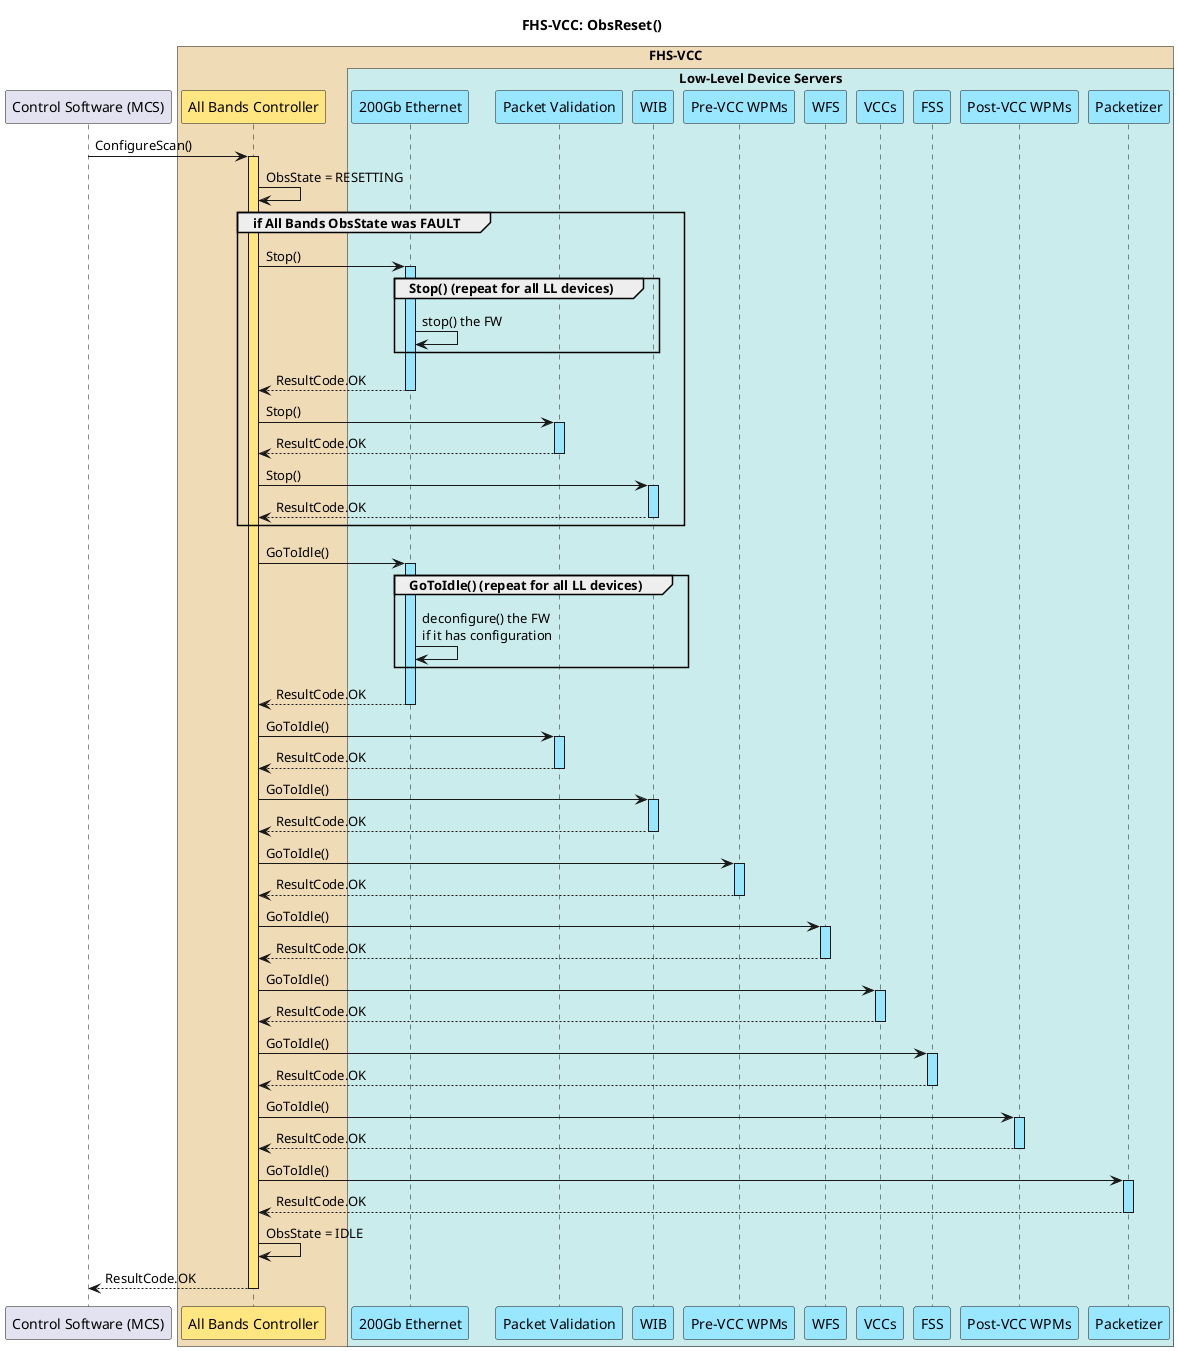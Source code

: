 @startuml fhs_vcc_obs_reset
!pragma teoz true

title FHS-VCC: ObsReset()

!$MCSLifeline = "#DDDDEE"
!$FHSVCCBackground = "#f0dbb7"
!$AllBands = "#ffe680"
!$AllBandsLifeline = "#ffe680"
!$LowLevelDSBackground = "#cbecec"
!$LowLevelDS = "#99e6ff"
!$LowLevelDSLifeline = "#99e6ff"

participant "Control Software (MCS)" as mcs

box "FHS-VCC" $FHSVCCBackground
participant "All Bands Controller" as allbands $AllBands
box "Low-Level Device Servers" $LowLevelDSBackground
participant "200Gb Ethernet" as eth_ds $LowLevelDS
participant "Packet Validation" as pv_ds $LowLevelDS
participant "WIB" as wib_ds $LowLevelDS
participant "Pre-VCC WPMs" as wpm_pre_ds $LowLevelDS
participant "WFS" as wfs_ds $LowLevelDS
participant "VCCs" as vcc_ds $LowLevelDS
participant "FSS" as fss_ds $LowLevelDS
participant "Post-VCC WPMs" as wpm_post_ds $LowLevelDS
participant "Packetizer" as packetizer_ds $LowLevelDS
end box
end box

mcs -> allbands ++ $AllBandsLifeline: ConfigureScan()
allbands -> allbands: ObsState = RESETTING

group if All Bands ObsState was FAULT
allbands -> eth_ds ++ $LowLevelDSLifeline: Stop()
group Stop() (repeat for all LL devices)
eth_ds -> eth_ds: stop() the FW
end
allbands <-- eth_ds --: ResultCode.OK

allbands -> pv_ds ++ $LowLevelDSLifeline: Stop()
allbands <-- pv_ds --: ResultCode.OK

allbands -> wib_ds ++ $LowLevelDSLifeline: Stop()
allbands <-- wib_ds --: ResultCode.OK
end

allbands -> eth_ds ++ $LowLevelDSLifeline: GoToIdle()
group GoToIdle() (repeat for all LL devices)
eth_ds -> eth_ds: deconfigure() the FW\nif it has configuration
end
allbands <-- eth_ds --: ResultCode.OK

allbands -> pv_ds ++ $LowLevelDSLifeline: GoToIdle()
allbands <-- pv_ds --: ResultCode.OK

allbands -> wib_ds ++ $LowLevelDSLifeline: GoToIdle()
allbands <-- wib_ds --: ResultCode.OK

allbands -> wpm_pre_ds ++ $LowLevelDSLifeline: GoToIdle()
allbands <-- wpm_pre_ds --: ResultCode.OK

allbands -> wfs_ds ++ $LowLevelDSLifeline: GoToIdle()
allbands <-- wfs_ds --: ResultCode.OK

allbands -> vcc_ds ++ $LowLevelDSLifeline: GoToIdle()
allbands <-- vcc_ds --: ResultCode.OK

allbands -> fss_ds ++ $LowLevelDSLifeline: GoToIdle()
allbands <-- fss_ds --: ResultCode.OK

allbands -> wpm_post_ds ++ $LowLevelDSLifeline: GoToIdle()
allbands <-- wpm_post_ds --: ResultCode.OK

allbands -> packetizer_ds ++ $LowLevelDSLifeline: GoToIdle()
allbands <-- packetizer_ds --: ResultCode.OK

allbands -> allbands: ObsState = IDLE
mcs <-- allbands --: ResultCode.OK

@enduml